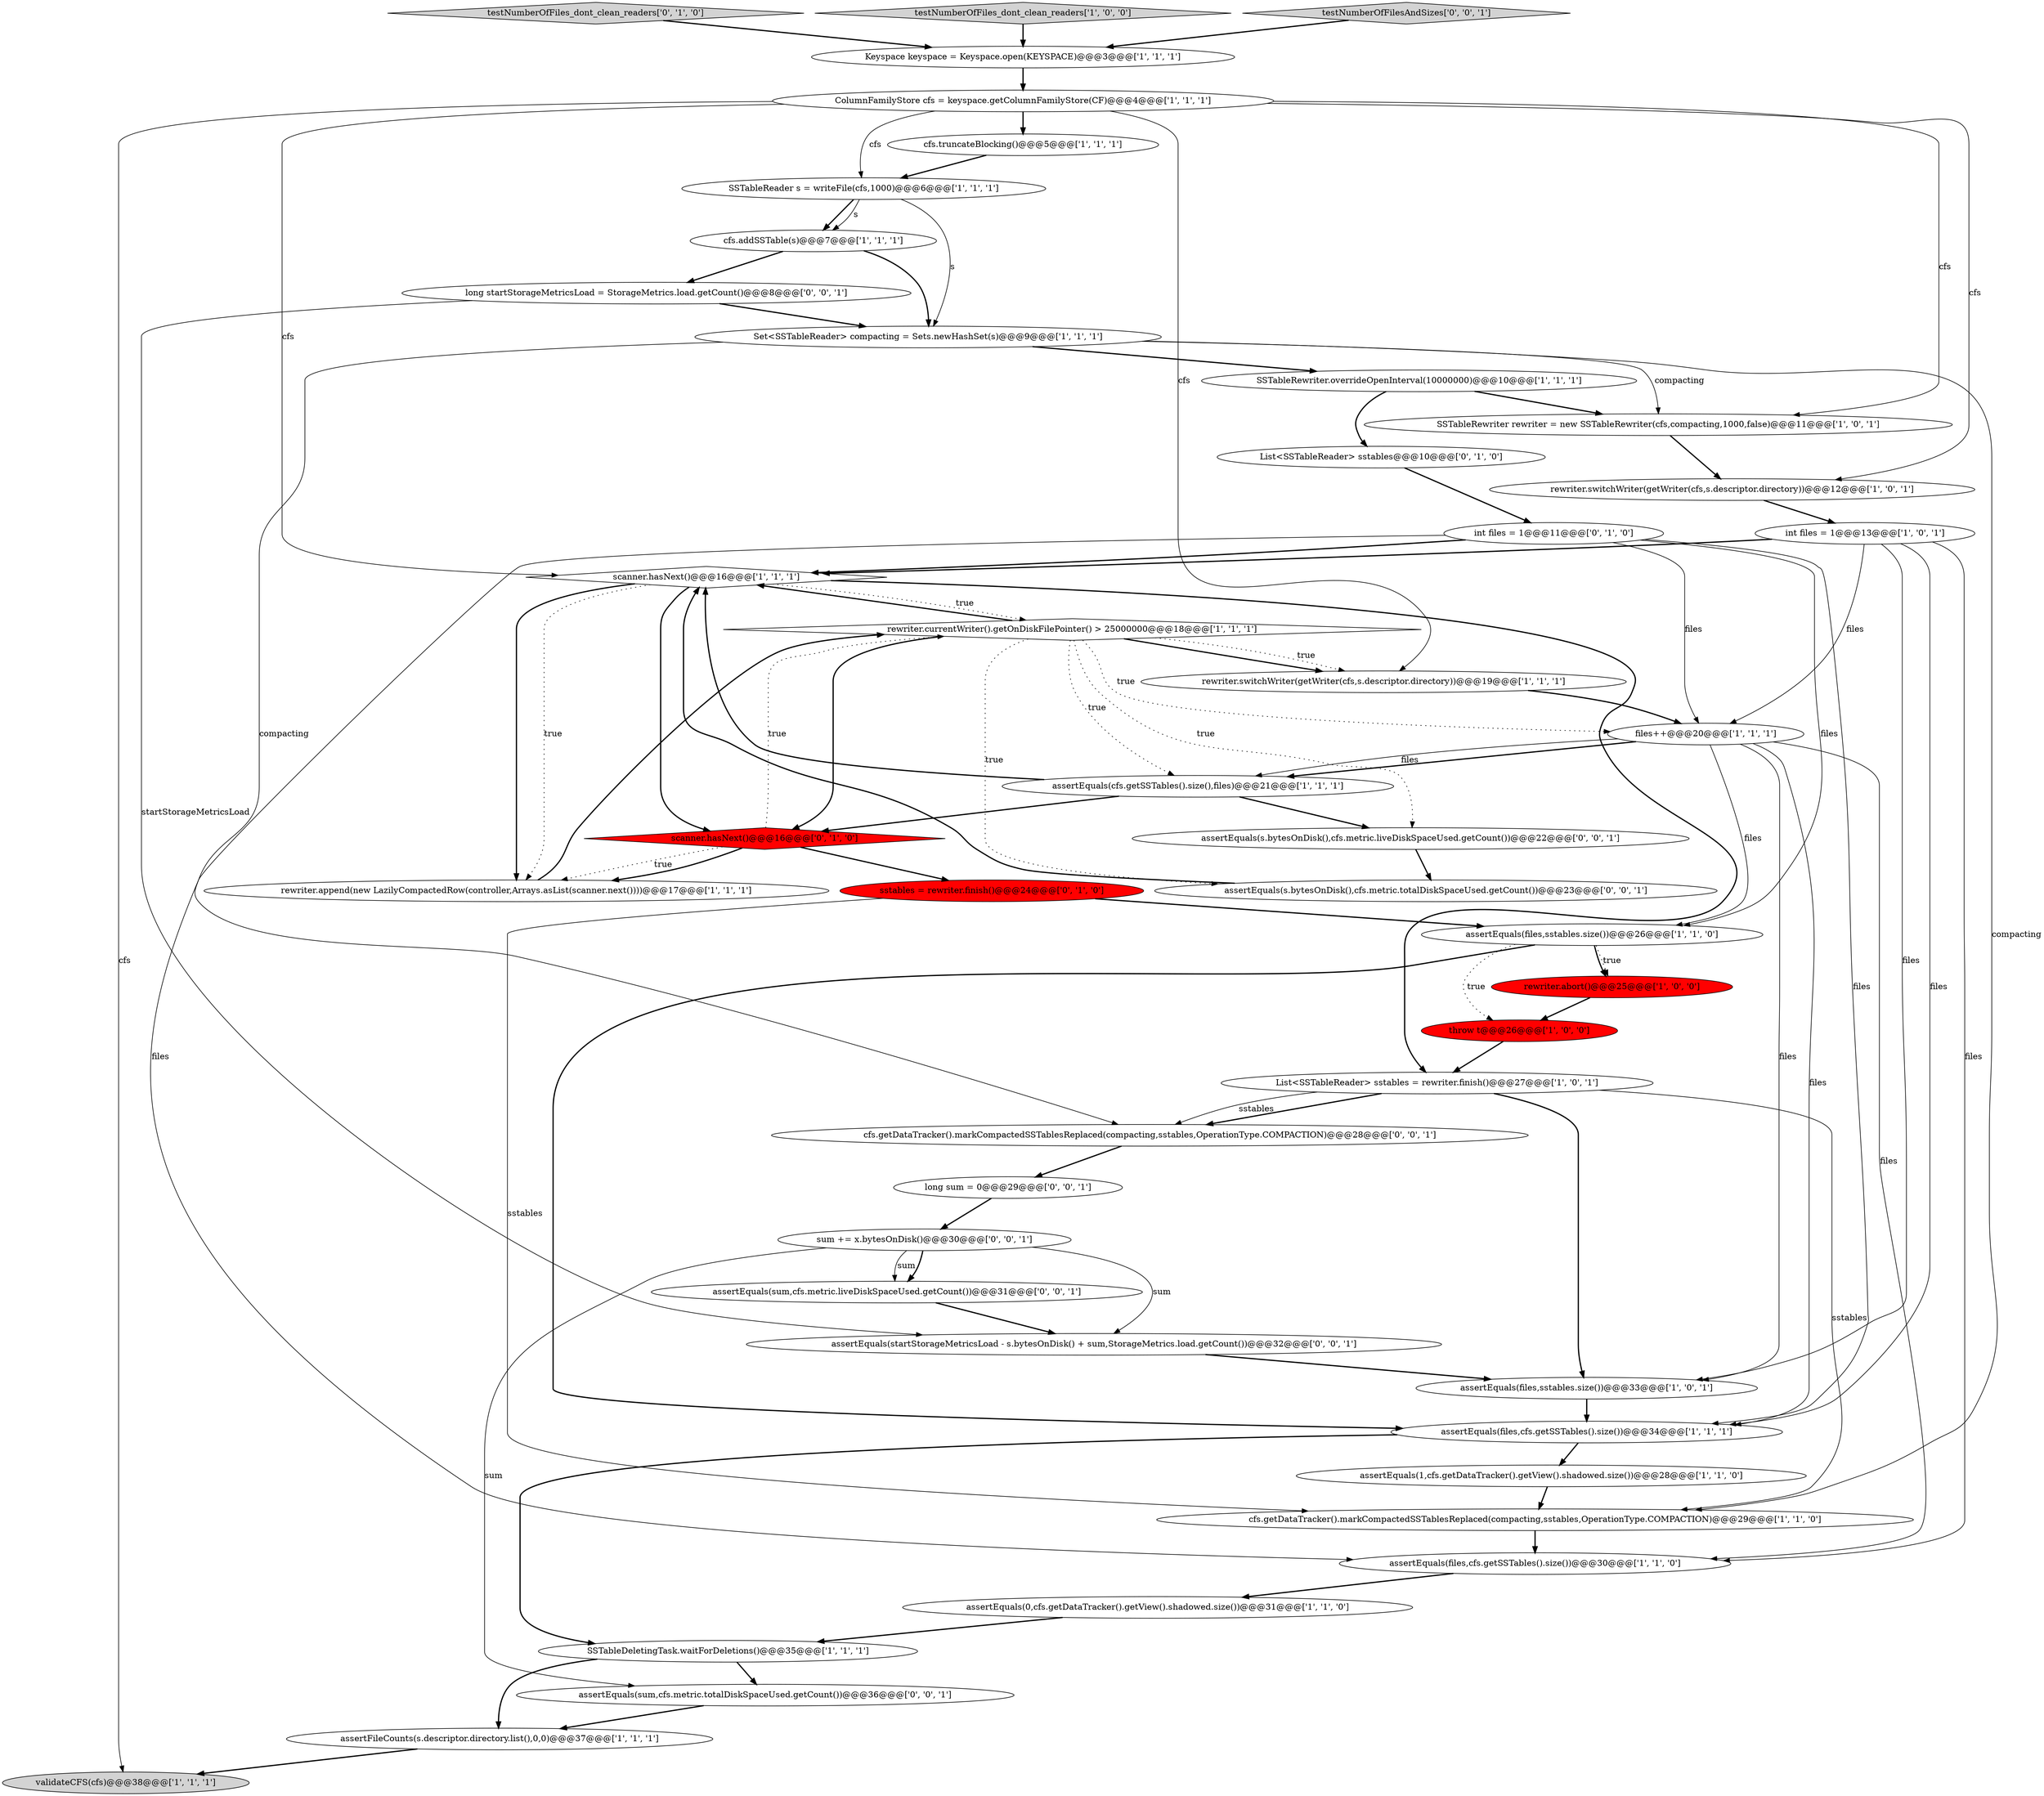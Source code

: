 digraph {
19 [style = filled, label = "assertEquals(files,sstables.size())@@@26@@@['1', '1', '0']", fillcolor = white, shape = ellipse image = "AAA0AAABBB1BBB"];
2 [style = filled, label = "Keyspace keyspace = Keyspace.open(KEYSPACE)@@@3@@@['1', '1', '1']", fillcolor = white, shape = ellipse image = "AAA0AAABBB1BBB"];
3 [style = filled, label = "ColumnFamilyStore cfs = keyspace.getColumnFamilyStore(CF)@@@4@@@['1', '1', '1']", fillcolor = white, shape = ellipse image = "AAA0AAABBB1BBB"];
31 [style = filled, label = "List<SSTableReader> sstables@@@10@@@['0', '1', '0']", fillcolor = white, shape = ellipse image = "AAA0AAABBB2BBB"];
40 [style = filled, label = "sum += x.bytesOnDisk()@@@30@@@['0', '0', '1']", fillcolor = white, shape = ellipse image = "AAA0AAABBB3BBB"];
33 [style = filled, label = "testNumberOfFiles_dont_clean_readers['0', '1', '0']", fillcolor = lightgray, shape = diamond image = "AAA0AAABBB2BBB"];
5 [style = filled, label = "rewriter.switchWriter(getWriter(cfs,s.descriptor.directory))@@@12@@@['1', '0', '1']", fillcolor = white, shape = ellipse image = "AAA0AAABBB1BBB"];
13 [style = filled, label = "rewriter.currentWriter().getOnDiskFilePointer() > 25000000@@@18@@@['1', '1', '1']", fillcolor = white, shape = diamond image = "AAA0AAABBB1BBB"];
43 [style = filled, label = "assertEquals(sum,cfs.metric.liveDiskSpaceUsed.getCount())@@@31@@@['0', '0', '1']", fillcolor = white, shape = ellipse image = "AAA0AAABBB3BBB"];
12 [style = filled, label = "cfs.addSSTable(s)@@@7@@@['1', '1', '1']", fillcolor = white, shape = ellipse image = "AAA0AAABBB1BBB"];
32 [style = filled, label = "scanner.hasNext()@@@16@@@['0', '1', '0']", fillcolor = red, shape = diamond image = "AAA1AAABBB2BBB"];
10 [style = filled, label = "assertEquals(1,cfs.getDataTracker().getView().shadowed.size())@@@28@@@['1', '1', '0']", fillcolor = white, shape = ellipse image = "AAA0AAABBB1BBB"];
35 [style = filled, label = "assertEquals(sum,cfs.metric.totalDiskSpaceUsed.getCount())@@@36@@@['0', '0', '1']", fillcolor = white, shape = ellipse image = "AAA0AAABBB3BBB"];
18 [style = filled, label = "SSTableRewriter rewriter = new SSTableRewriter(cfs,compacting,1000,false)@@@11@@@['1', '0', '1']", fillcolor = white, shape = ellipse image = "AAA0AAABBB1BBB"];
4 [style = filled, label = "validateCFS(cfs)@@@38@@@['1', '1', '1']", fillcolor = lightgray, shape = ellipse image = "AAA0AAABBB1BBB"];
22 [style = filled, label = "scanner.hasNext()@@@16@@@['1', '1', '1']", fillcolor = white, shape = diamond image = "AAA0AAABBB1BBB"];
38 [style = filled, label = "cfs.getDataTracker().markCompactedSSTablesReplaced(compacting,sstables,OperationType.COMPACTION)@@@28@@@['0', '0', '1']", fillcolor = white, shape = ellipse image = "AAA0AAABBB3BBB"];
16 [style = filled, label = "rewriter.append(new LazilyCompactedRow(controller,Arrays.asList(scanner.next())))@@@17@@@['1', '1', '1']", fillcolor = white, shape = ellipse image = "AAA0AAABBB1BBB"];
0 [style = filled, label = "testNumberOfFiles_dont_clean_readers['1', '0', '0']", fillcolor = lightgray, shape = diamond image = "AAA0AAABBB1BBB"];
23 [style = filled, label = "assertEquals(files,cfs.getSSTables().size())@@@30@@@['1', '1', '0']", fillcolor = white, shape = ellipse image = "AAA0AAABBB1BBB"];
30 [style = filled, label = "int files = 1@@@11@@@['0', '1', '0']", fillcolor = white, shape = ellipse image = "AAA0AAABBB2BBB"];
7 [style = filled, label = "assertEquals(0,cfs.getDataTracker().getView().shadowed.size())@@@31@@@['1', '1', '0']", fillcolor = white, shape = ellipse image = "AAA0AAABBB1BBB"];
41 [style = filled, label = "assertEquals(startStorageMetricsLoad - s.bytesOnDisk() + sum,StorageMetrics.load.getCount())@@@32@@@['0', '0', '1']", fillcolor = white, shape = ellipse image = "AAA0AAABBB3BBB"];
26 [style = filled, label = "cfs.truncateBlocking()@@@5@@@['1', '1', '1']", fillcolor = white, shape = ellipse image = "AAA0AAABBB1BBB"];
15 [style = filled, label = "assertEquals(files,sstables.size())@@@33@@@['1', '0', '1']", fillcolor = white, shape = ellipse image = "AAA0AAABBB1BBB"];
20 [style = filled, label = "SSTableDeletingTask.waitForDeletions()@@@35@@@['1', '1', '1']", fillcolor = white, shape = ellipse image = "AAA0AAABBB1BBB"];
1 [style = filled, label = "SSTableRewriter.overrideOpenInterval(10000000)@@@10@@@['1', '1', '1']", fillcolor = white, shape = ellipse image = "AAA0AAABBB1BBB"];
14 [style = filled, label = "files++@@@20@@@['1', '1', '1']", fillcolor = white, shape = ellipse image = "AAA0AAABBB1BBB"];
11 [style = filled, label = "Set<SSTableReader> compacting = Sets.newHashSet(s)@@@9@@@['1', '1', '1']", fillcolor = white, shape = ellipse image = "AAA0AAABBB1BBB"];
28 [style = filled, label = "SSTableReader s = writeFile(cfs,1000)@@@6@@@['1', '1', '1']", fillcolor = white, shape = ellipse image = "AAA0AAABBB1BBB"];
42 [style = filled, label = "long sum = 0@@@29@@@['0', '0', '1']", fillcolor = white, shape = ellipse image = "AAA0AAABBB3BBB"];
39 [style = filled, label = "assertEquals(s.bytesOnDisk(),cfs.metric.liveDiskSpaceUsed.getCount())@@@22@@@['0', '0', '1']", fillcolor = white, shape = ellipse image = "AAA0AAABBB3BBB"];
21 [style = filled, label = "assertEquals(cfs.getSSTables().size(),files)@@@21@@@['1', '1', '1']", fillcolor = white, shape = ellipse image = "AAA0AAABBB1BBB"];
9 [style = filled, label = "cfs.getDataTracker().markCompactedSSTablesReplaced(compacting,sstables,OperationType.COMPACTION)@@@29@@@['1', '1', '0']", fillcolor = white, shape = ellipse image = "AAA0AAABBB1BBB"];
24 [style = filled, label = "assertFileCounts(s.descriptor.directory.list(),0,0)@@@37@@@['1', '1', '1']", fillcolor = white, shape = ellipse image = "AAA0AAABBB1BBB"];
6 [style = filled, label = "rewriter.switchWriter(getWriter(cfs,s.descriptor.directory))@@@19@@@['1', '1', '1']", fillcolor = white, shape = ellipse image = "AAA0AAABBB1BBB"];
27 [style = filled, label = "int files = 1@@@13@@@['1', '0', '1']", fillcolor = white, shape = ellipse image = "AAA0AAABBB1BBB"];
44 [style = filled, label = "assertEquals(s.bytesOnDisk(),cfs.metric.totalDiskSpaceUsed.getCount())@@@23@@@['0', '0', '1']", fillcolor = white, shape = ellipse image = "AAA0AAABBB3BBB"];
17 [style = filled, label = "rewriter.abort()@@@25@@@['1', '0', '0']", fillcolor = red, shape = ellipse image = "AAA1AAABBB1BBB"];
8 [style = filled, label = "List<SSTableReader> sstables = rewriter.finish()@@@27@@@['1', '0', '1']", fillcolor = white, shape = ellipse image = "AAA0AAABBB1BBB"];
25 [style = filled, label = "throw t@@@26@@@['1', '0', '0']", fillcolor = red, shape = ellipse image = "AAA1AAABBB1BBB"];
34 [style = filled, label = "sstables = rewriter.finish()@@@24@@@['0', '1', '0']", fillcolor = red, shape = ellipse image = "AAA1AAABBB2BBB"];
29 [style = filled, label = "assertEquals(files,cfs.getSSTables().size())@@@34@@@['1', '1', '1']", fillcolor = white, shape = ellipse image = "AAA0AAABBB1BBB"];
37 [style = filled, label = "long startStorageMetricsLoad = StorageMetrics.load.getCount()@@@8@@@['0', '0', '1']", fillcolor = white, shape = ellipse image = "AAA0AAABBB3BBB"];
36 [style = filled, label = "testNumberOfFilesAndSizes['0', '0', '1']", fillcolor = lightgray, shape = diamond image = "AAA0AAABBB3BBB"];
17->25 [style = bold, label=""];
3->18 [style = solid, label="cfs"];
41->15 [style = bold, label=""];
37->11 [style = bold, label=""];
27->14 [style = solid, label="files"];
40->35 [style = solid, label="sum"];
32->34 [style = bold, label=""];
38->42 [style = bold, label=""];
22->8 [style = bold, label=""];
13->21 [style = dotted, label="true"];
40->43 [style = solid, label="sum"];
36->2 [style = bold, label=""];
14->23 [style = solid, label="files"];
22->16 [style = dotted, label="true"];
31->30 [style = bold, label=""];
14->15 [style = solid, label="files"];
13->22 [style = bold, label=""];
26->28 [style = bold, label=""];
32->13 [style = dotted, label="true"];
1->31 [style = bold, label=""];
14->29 [style = solid, label="files"];
13->44 [style = dotted, label="true"];
13->39 [style = dotted, label="true"];
13->6 [style = dotted, label="true"];
8->9 [style = solid, label="sstables"];
13->32 [style = bold, label=""];
34->9 [style = solid, label="sstables"];
34->19 [style = bold, label=""];
3->4 [style = solid, label="cfs"];
19->17 [style = dotted, label="true"];
27->23 [style = solid, label="files"];
12->11 [style = bold, label=""];
3->22 [style = solid, label="cfs"];
11->18 [style = solid, label="compacting"];
22->32 [style = bold, label=""];
3->6 [style = solid, label="cfs"];
27->22 [style = bold, label=""];
8->38 [style = bold, label=""];
12->37 [style = bold, label=""];
42->40 [style = bold, label=""];
11->9 [style = solid, label="compacting"];
29->20 [style = bold, label=""];
21->22 [style = bold, label=""];
22->13 [style = dotted, label="true"];
40->41 [style = solid, label="sum"];
3->5 [style = solid, label="cfs"];
30->19 [style = solid, label="files"];
23->7 [style = bold, label=""];
44->22 [style = bold, label=""];
15->29 [style = bold, label=""];
14->21 [style = bold, label=""];
16->13 [style = bold, label=""];
8->15 [style = bold, label=""];
22->16 [style = bold, label=""];
27->29 [style = solid, label="files"];
19->29 [style = bold, label=""];
2->3 [style = bold, label=""];
3->26 [style = bold, label=""];
19->17 [style = bold, label=""];
7->20 [style = bold, label=""];
8->38 [style = solid, label="sstables"];
28->12 [style = bold, label=""];
32->16 [style = bold, label=""];
30->29 [style = solid, label="files"];
35->24 [style = bold, label=""];
28->11 [style = solid, label="s"];
21->39 [style = bold, label=""];
14->21 [style = solid, label="files"];
29->10 [style = bold, label=""];
37->41 [style = solid, label="startStorageMetricsLoad"];
43->41 [style = bold, label=""];
10->9 [style = bold, label=""];
40->43 [style = bold, label=""];
13->6 [style = bold, label=""];
13->14 [style = dotted, label="true"];
33->2 [style = bold, label=""];
14->19 [style = solid, label="files"];
3->28 [style = solid, label="cfs"];
27->15 [style = solid, label="files"];
19->25 [style = dotted, label="true"];
30->22 [style = bold, label=""];
39->44 [style = bold, label=""];
11->1 [style = bold, label=""];
0->2 [style = bold, label=""];
1->18 [style = bold, label=""];
28->12 [style = solid, label="s"];
11->38 [style = solid, label="compacting"];
6->14 [style = bold, label=""];
9->23 [style = bold, label=""];
24->4 [style = bold, label=""];
30->23 [style = solid, label="files"];
18->5 [style = bold, label=""];
21->32 [style = bold, label=""];
30->14 [style = solid, label="files"];
25->8 [style = bold, label=""];
5->27 [style = bold, label=""];
20->35 [style = bold, label=""];
20->24 [style = bold, label=""];
32->16 [style = dotted, label="true"];
}
